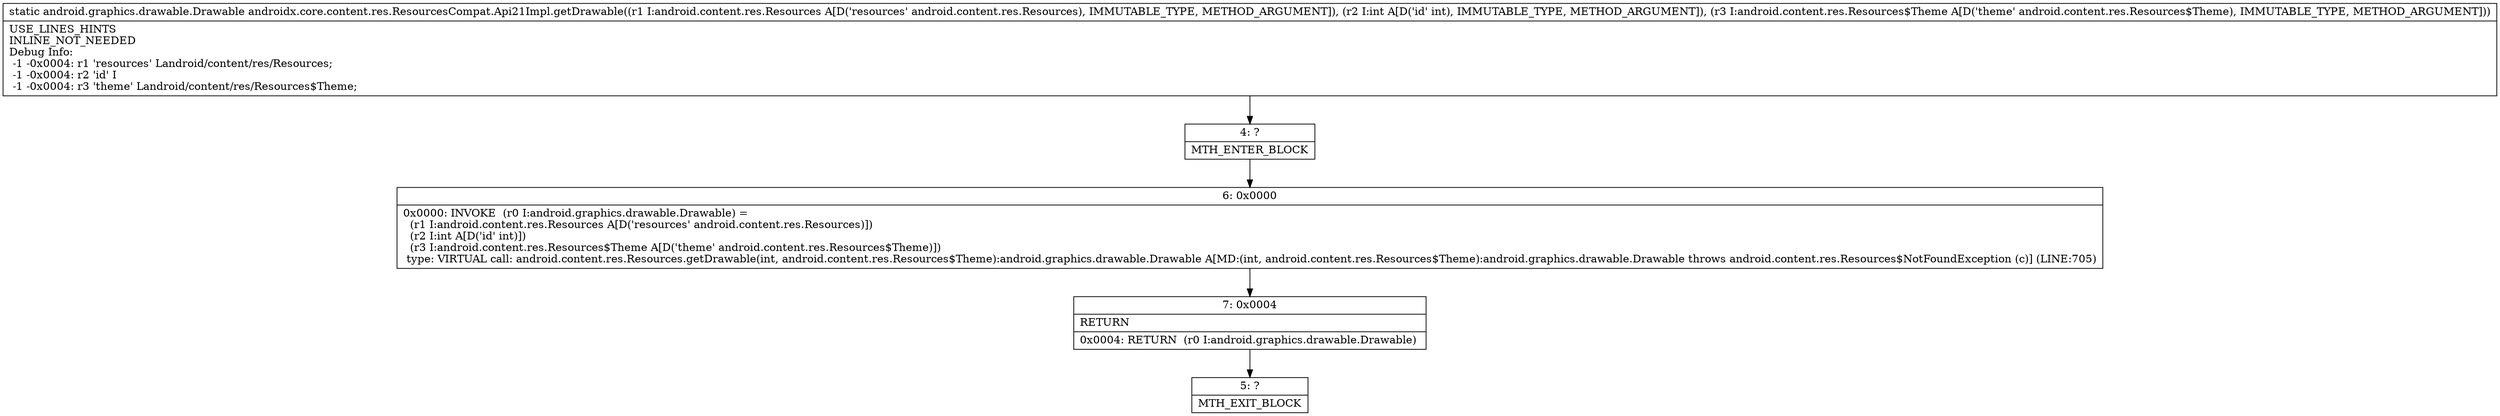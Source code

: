 digraph "CFG forandroidx.core.content.res.ResourcesCompat.Api21Impl.getDrawable(Landroid\/content\/res\/Resources;ILandroid\/content\/res\/Resources$Theme;)Landroid\/graphics\/drawable\/Drawable;" {
Node_4 [shape=record,label="{4\:\ ?|MTH_ENTER_BLOCK\l}"];
Node_6 [shape=record,label="{6\:\ 0x0000|0x0000: INVOKE  (r0 I:android.graphics.drawable.Drawable) = \l  (r1 I:android.content.res.Resources A[D('resources' android.content.res.Resources)])\l  (r2 I:int A[D('id' int)])\l  (r3 I:android.content.res.Resources$Theme A[D('theme' android.content.res.Resources$Theme)])\l type: VIRTUAL call: android.content.res.Resources.getDrawable(int, android.content.res.Resources$Theme):android.graphics.drawable.Drawable A[MD:(int, android.content.res.Resources$Theme):android.graphics.drawable.Drawable throws android.content.res.Resources$NotFoundException (c)] (LINE:705)\l}"];
Node_7 [shape=record,label="{7\:\ 0x0004|RETURN\l|0x0004: RETURN  (r0 I:android.graphics.drawable.Drawable) \l}"];
Node_5 [shape=record,label="{5\:\ ?|MTH_EXIT_BLOCK\l}"];
MethodNode[shape=record,label="{static android.graphics.drawable.Drawable androidx.core.content.res.ResourcesCompat.Api21Impl.getDrawable((r1 I:android.content.res.Resources A[D('resources' android.content.res.Resources), IMMUTABLE_TYPE, METHOD_ARGUMENT]), (r2 I:int A[D('id' int), IMMUTABLE_TYPE, METHOD_ARGUMENT]), (r3 I:android.content.res.Resources$Theme A[D('theme' android.content.res.Resources$Theme), IMMUTABLE_TYPE, METHOD_ARGUMENT]))  | USE_LINES_HINTS\lINLINE_NOT_NEEDED\lDebug Info:\l  \-1 \-0x0004: r1 'resources' Landroid\/content\/res\/Resources;\l  \-1 \-0x0004: r2 'id' I\l  \-1 \-0x0004: r3 'theme' Landroid\/content\/res\/Resources$Theme;\l}"];
MethodNode -> Node_4;Node_4 -> Node_6;
Node_6 -> Node_7;
Node_7 -> Node_5;
}


